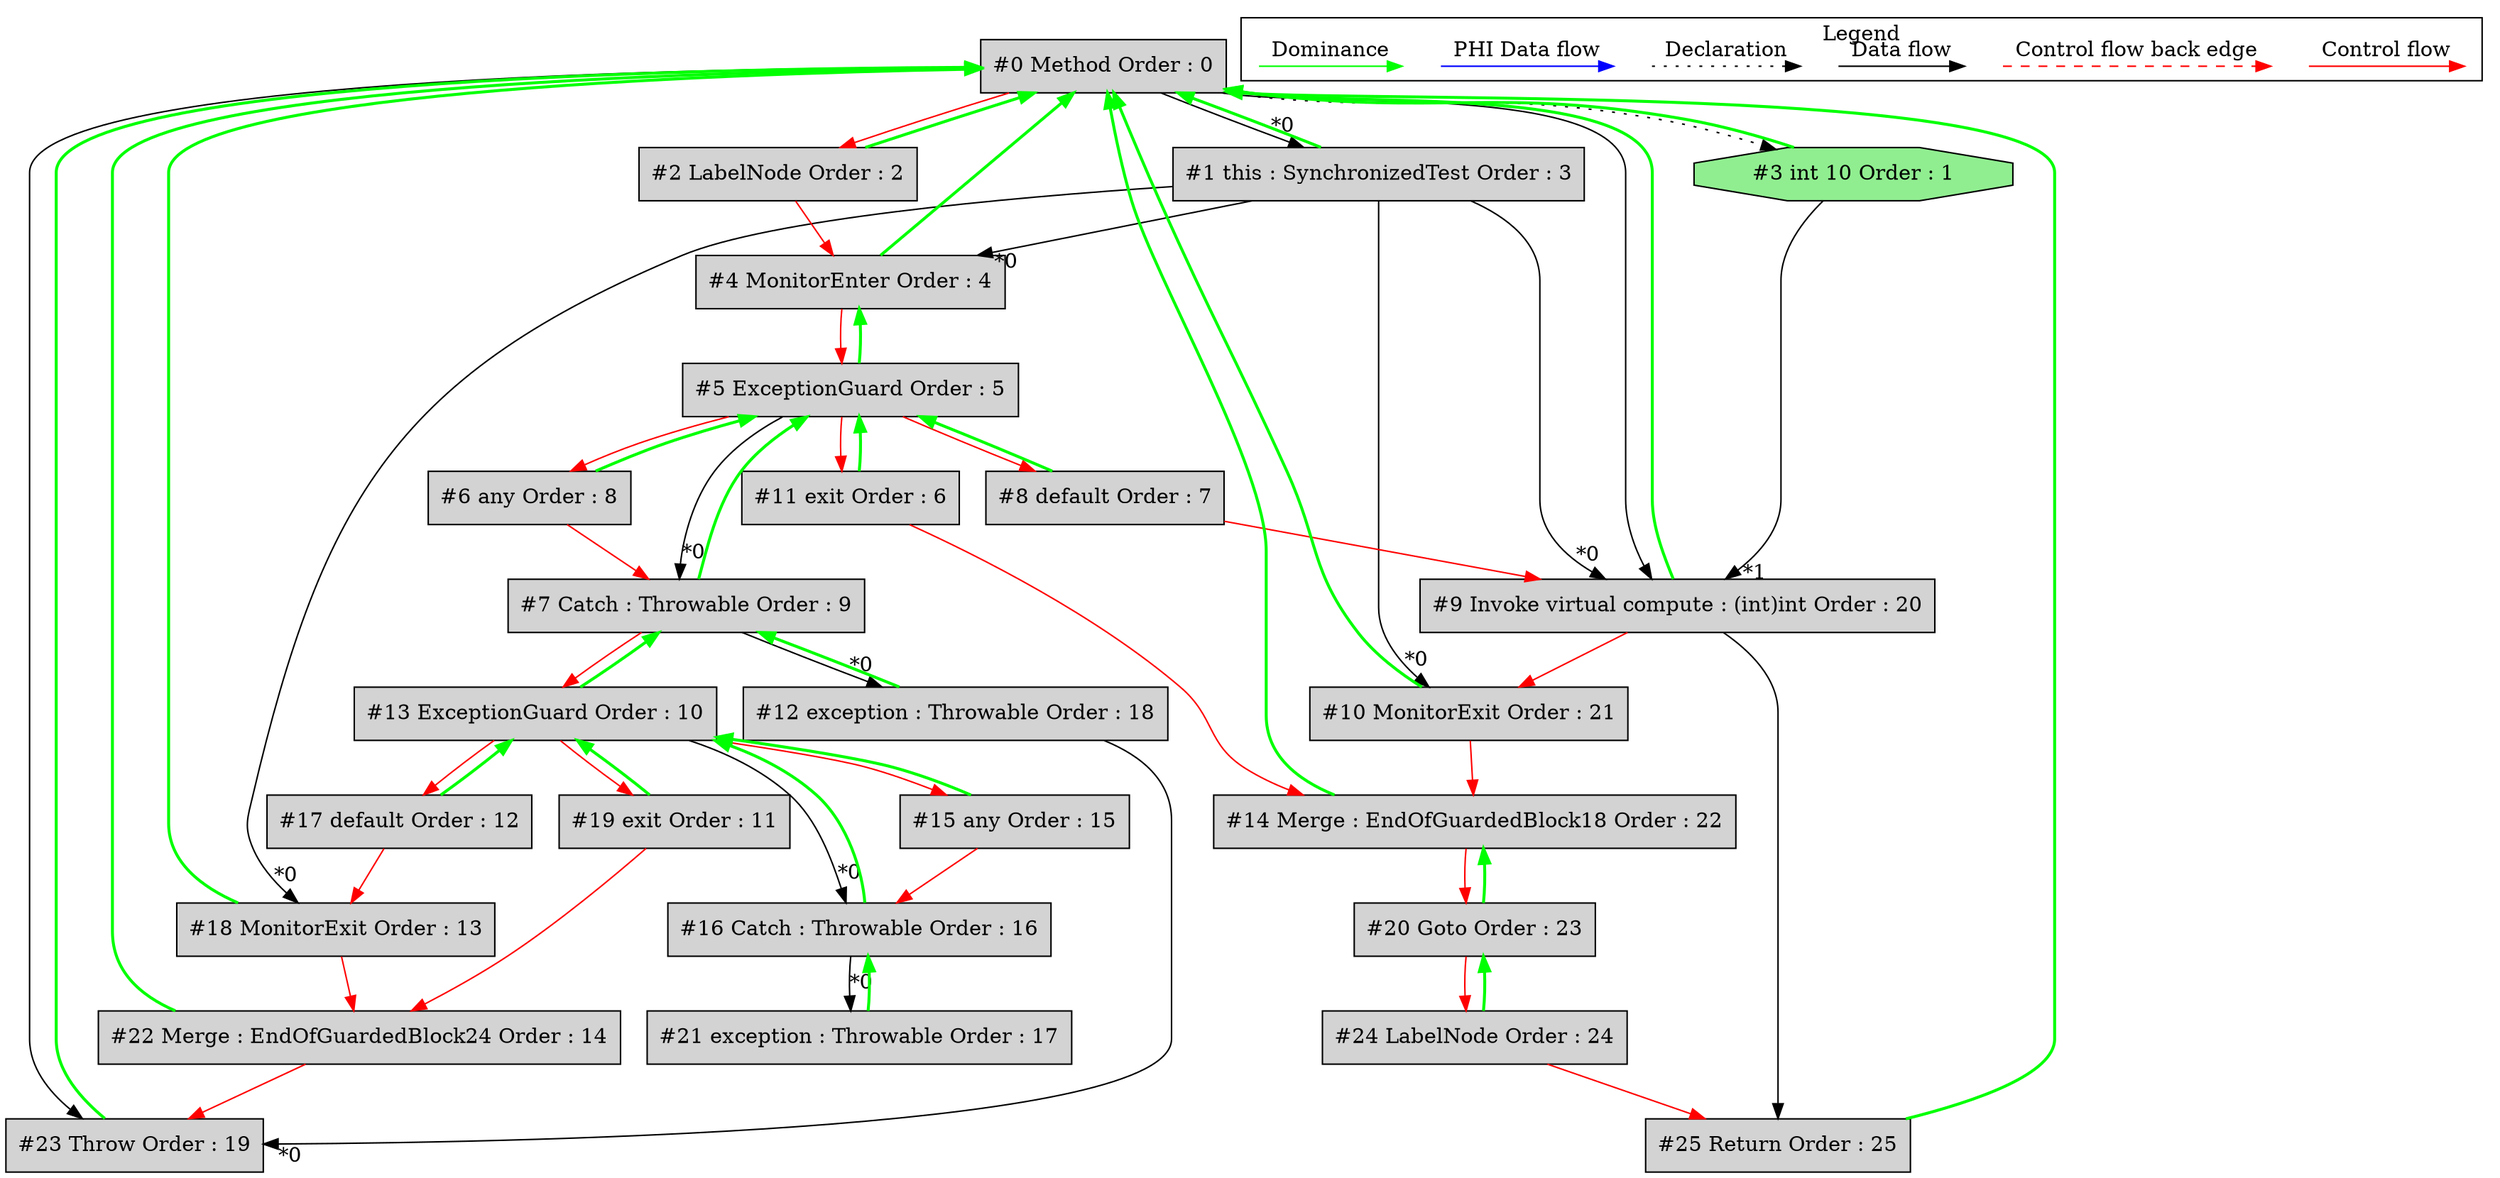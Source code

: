 digraph debugoutput {
 ordering="in";
 node0[label="#0 Method Order : 0",shape=box, fillcolor=lightgrey, style=filled];
 node1[label="#1 this : SynchronizedTest Order : 3",shape=box, fillcolor=lightgrey, style=filled];
 node1 -> node0[dir="forward" color="green" penwidth="2"];
 node0 -> node1[headlabel="*0", labeldistance=2];
 node2[label="#2 LabelNode Order : 2",shape=box, fillcolor=lightgrey, style=filled];
 node2 -> node0[dir="forward" color="green" penwidth="2"];
 node0 -> node2[labeldistance=2, color=red, fontcolor=red];
 node3[label="#3 int 10 Order : 1",shape=octagon, fillcolor=lightgreen, style=filled];
 node3 -> node0[dir="forward" color="green" penwidth="2"];
 node0 -> node3[style=dotted];
 node4[label="#4 MonitorEnter Order : 4",shape=box, fillcolor=lightgrey, style=filled];
 node4 -> node0[dir="forward" color="green" penwidth="2"];
 node1 -> node4[headlabel="*0", labeldistance=2];
 node2 -> node4[labeldistance=2, color=red, fontcolor=red];
 node5[label="#5 ExceptionGuard Order : 5",shape=box, fillcolor=lightgrey, style=filled];
 node5 -> node4[dir="forward" color="green" penwidth="2"];
 node4 -> node5[labeldistance=2, color=red, fontcolor=red];
 node6[label="#6 any Order : 8",shape=box, fillcolor=lightgrey, style=filled];
 node6 -> node5[dir="forward" color="green" penwidth="2"];
 node5 -> node6[labeldistance=2, color=red, fontcolor=red];
 node7[label="#7 Catch : Throwable Order : 9",shape=box, fillcolor=lightgrey, style=filled];
 node7 -> node5[dir="forward" color="green" penwidth="2"];
 node5 -> node7[headlabel="*0", labeldistance=2];
 node6 -> node7[labeldistance=2, color=red, fontcolor=red];
 node8[label="#8 default Order : 7",shape=box, fillcolor=lightgrey, style=filled];
 node8 -> node5[dir="forward" color="green" penwidth="2"];
 node5 -> node8[labeldistance=2, color=red, fontcolor=red];
 node9[label="#9 Invoke virtual compute : (int)int Order : 20",shape=box, fillcolor=lightgrey, style=filled];
 node9 -> node0[dir="forward" color="green" penwidth="2"];
 node1 -> node9[headlabel="*0", labeldistance=2];
 node3 -> node9[headlabel="*1", labeldistance=2];
 node8 -> node9[labeldistance=2, color=red, fontcolor=red];
 node0 -> node9;
 node10[label="#10 MonitorExit Order : 21",shape=box, fillcolor=lightgrey, style=filled];
 node10 -> node0[dir="forward" color="green" penwidth="2"];
 node1 -> node10[headlabel="*0", labeldistance=2];
 node9 -> node10[labeldistance=2, color=red, fontcolor=red];
 node11[label="#11 exit Order : 6",shape=box, fillcolor=lightgrey, style=filled];
 node11 -> node5[dir="forward" color="green" penwidth="2"];
 node5 -> node11[labeldistance=2, color=red, fontcolor=red];
 node12[label="#12 exception : Throwable Order : 18",shape=box, fillcolor=lightgrey, style=filled];
 node12 -> node7[dir="forward" color="green" penwidth="2"];
 node7 -> node12[headlabel="*0", labeldistance=2];
 node13[label="#13 ExceptionGuard Order : 10",shape=box, fillcolor=lightgrey, style=filled];
 node13 -> node7[dir="forward" color="green" penwidth="2"];
 node7 -> node13[labeldistance=2, color=red, fontcolor=red];
 node14[label="#14 Merge : EndOfGuardedBlock18 Order : 22",shape=box, fillcolor=lightgrey, style=filled];
 node14 -> node0[dir="forward" color="green" penwidth="2"];
 node10 -> node14[labeldistance=2, color=red, fontcolor=red];
 node11 -> node14[labeldistance=2, color=red, fontcolor=red];
 node15[label="#15 any Order : 15",shape=box, fillcolor=lightgrey, style=filled];
 node15 -> node13[dir="forward" color="green" penwidth="2"];
 node13 -> node15[labeldistance=2, color=red, fontcolor=red];
 node16[label="#16 Catch : Throwable Order : 16",shape=box, fillcolor=lightgrey, style=filled];
 node16 -> node13[dir="forward" color="green" penwidth="2"];
 node13 -> node16[headlabel="*0", labeldistance=2];
 node15 -> node16[labeldistance=2, color=red, fontcolor=red];
 node17[label="#17 default Order : 12",shape=box, fillcolor=lightgrey, style=filled];
 node17 -> node13[dir="forward" color="green" penwidth="2"];
 node13 -> node17[labeldistance=2, color=red, fontcolor=red];
 node18[label="#18 MonitorExit Order : 13",shape=box, fillcolor=lightgrey, style=filled];
 node18 -> node0[dir="forward" color="green" penwidth="2"];
 node1 -> node18[headlabel="*0", labeldistance=2];
 node17 -> node18[labeldistance=2, color=red, fontcolor=red];
 node19[label="#19 exit Order : 11",shape=box, fillcolor=lightgrey, style=filled];
 node19 -> node13[dir="forward" color="green" penwidth="2"];
 node13 -> node19[labeldistance=2, color=red, fontcolor=red];
 node20[label="#20 Goto Order : 23",shape=box, fillcolor=lightgrey, style=filled];
 node20 -> node14[dir="forward" color="green" penwidth="2"];
 node14 -> node20[labeldistance=2, color=red, fontcolor=red];
 node21[label="#21 exception : Throwable Order : 17",shape=box, fillcolor=lightgrey, style=filled];
 node21 -> node16[dir="forward" color="green" penwidth="2"];
 node16 -> node21[headlabel="*0", labeldistance=2];
 node22[label="#22 Merge : EndOfGuardedBlock24 Order : 14",shape=box, fillcolor=lightgrey, style=filled];
 node22 -> node0[dir="forward" color="green" penwidth="2"];
 node18 -> node22[labeldistance=2, color=red, fontcolor=red];
 node19 -> node22[labeldistance=2, color=red, fontcolor=red];
 node23[label="#23 Throw Order : 19",shape=box, fillcolor=lightgrey, style=filled];
 node23 -> node0[dir="forward" color="green" penwidth="2"];
 node12 -> node23[headlabel="*0", labeldistance=2];
 node22 -> node23[labeldistance=2, color=red, fontcolor=red];
 node0 -> node23;
 node24[label="#24 LabelNode Order : 24",shape=box, fillcolor=lightgrey, style=filled];
 node24 -> node20[dir="forward" color="green" penwidth="2"];
 node20 -> node24[labeldistance=2, color=red, fontcolor=red];
 node25[label="#25 Return Order : 25",shape=box, fillcolor=lightgrey, style=filled];
 node25 -> node0[dir="forward" color="green" penwidth="2"];
 node24 -> node25[labeldistance=2, color=red, fontcolor=red];
 node9 -> node25;
 subgraph cluster_000 {
  label = "Legend";
  node [shape=point]
  {
   rank=same;
   c0 [style = invis];
   c1 [style = invis];
   c2 [style = invis];
   c3 [style = invis];
   d0 [style = invis];
   d1 [style = invis];
   d2 [style = invis];
   d3 [style = invis];
   d4 [style = invis];
   d5 [style = invis];
   d6 [style = invis];
   d7 [style = invis];
  }
  c0 -> c1 [label="Control flow", style=solid, color=red]
  c2 -> c3 [label="Control flow back edge", style=dashed, color=red]
  d0 -> d1 [label="Data flow"]
  d2 -> d3 [label="Declaration", style=dotted]
  d4 -> d5 [label="PHI Data flow", color=blue]
  d6 -> d7 [label="Dominance", color=green]
 }

}
